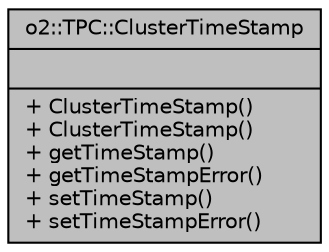 digraph "o2::TPC::ClusterTimeStamp"
{
 // INTERACTIVE_SVG=YES
  bgcolor="transparent";
  edge [fontname="Helvetica",fontsize="10",labelfontname="Helvetica",labelfontsize="10"];
  node [fontname="Helvetica",fontsize="10",shape=record];
  Node1 [label="{o2::TPC::ClusterTimeStamp\n||+ ClusterTimeStamp()\l+ ClusterTimeStamp()\l+ getTimeStamp()\l+ getTimeStampError()\l+ setTimeStamp()\l+ setTimeStampError()\l}",height=0.2,width=0.4,color="black", fillcolor="grey75", style="filled" fontcolor="black"];
}
